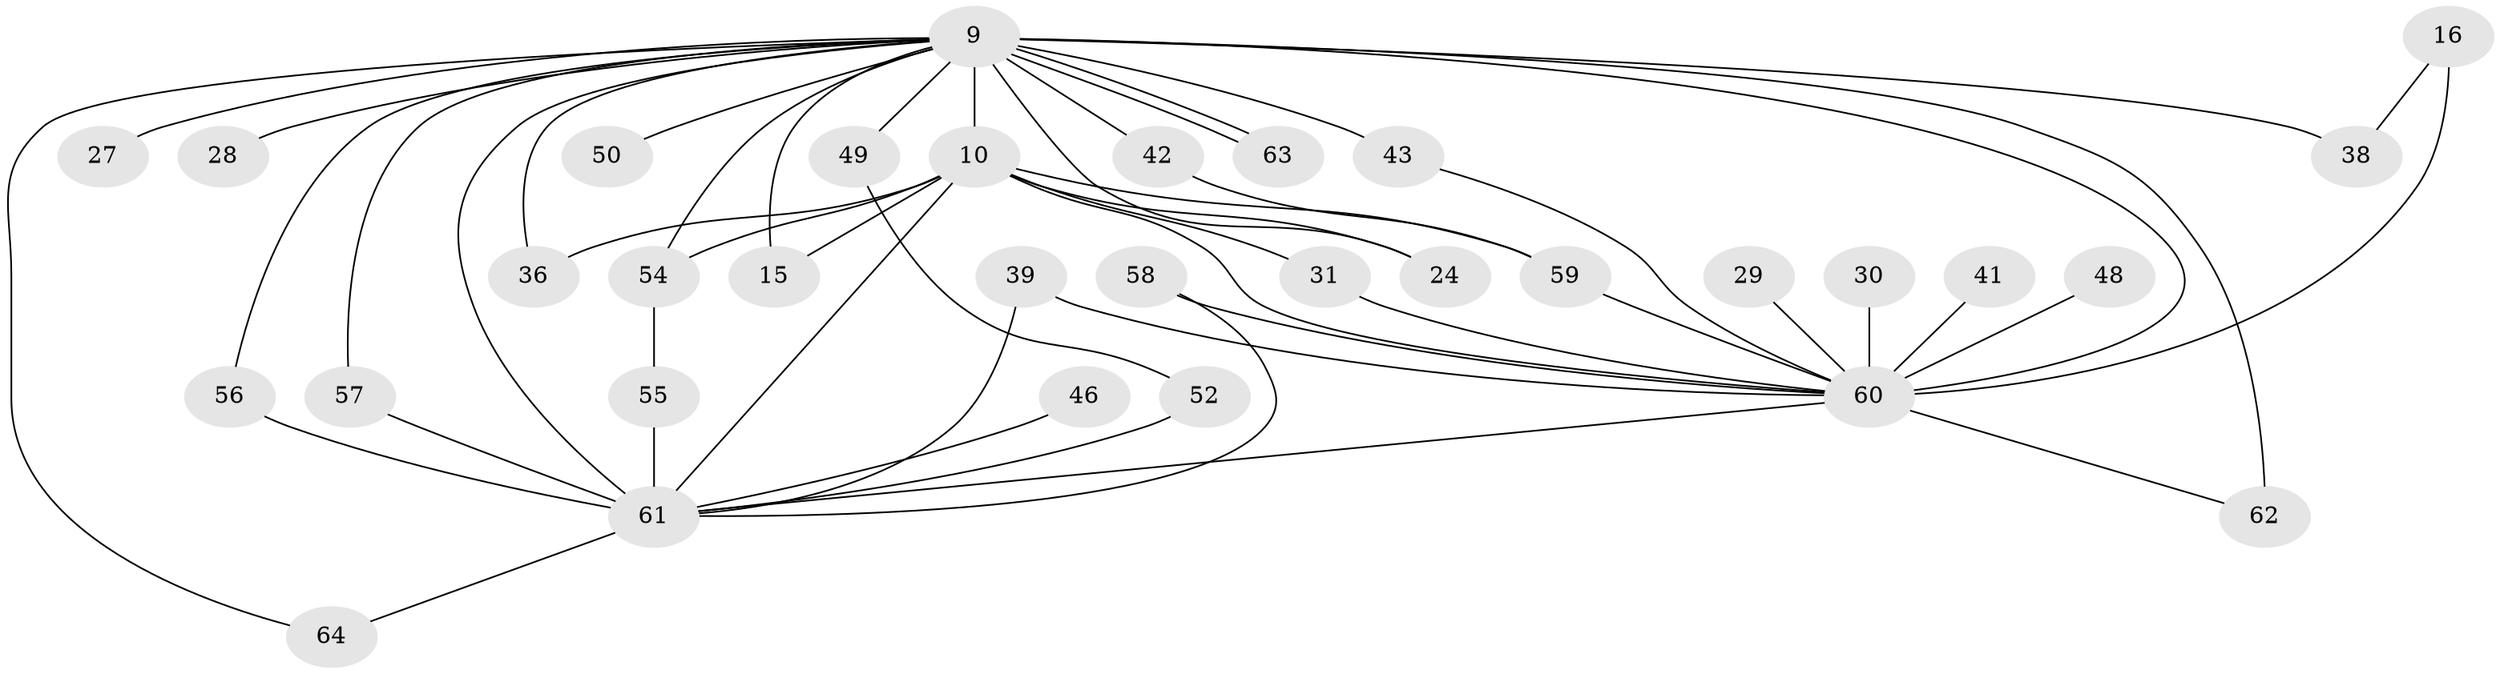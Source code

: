 // original degree distribution, {18: 0.0625, 14: 0.03125, 20: 0.015625, 22: 0.015625, 13: 0.015625, 15: 0.015625, 4: 0.0625, 3: 0.21875, 2: 0.53125, 5: 0.03125}
// Generated by graph-tools (version 1.1) at 2025/43/03/09/25 04:43:52]
// undirected, 32 vertices, 52 edges
graph export_dot {
graph [start="1"]
  node [color=gray90,style=filled];
  9 [super="+4+3"];
  10 [super="+6"];
  15;
  16;
  24 [super="+18"];
  27;
  28;
  29;
  30;
  31 [super="+25"];
  36;
  38 [super="+26+22"];
  39;
  41;
  42;
  43 [super="+12"];
  46;
  48;
  49;
  50;
  52;
  54 [super="+23+19+34"];
  55;
  56;
  57;
  58;
  59 [super="+51"];
  60 [super="+7+35+47"];
  61 [super="+45+53+40"];
  62 [super="+14"];
  63;
  64;
  9 -- 10 [weight=8];
  9 -- 42 [weight=2];
  9 -- 49 [weight=2];
  9 -- 57;
  9 -- 60 [weight=12];
  9 -- 63;
  9 -- 63;
  9 -- 15;
  9 -- 54 [weight=3];
  9 -- 28 [weight=2];
  9 -- 64;
  9 -- 27 [weight=2];
  9 -- 36;
  9 -- 38 [weight=3];
  9 -- 43 [weight=2];
  9 -- 50 [weight=2];
  9 -- 56;
  9 -- 61 [weight=13];
  9 -- 24;
  9 -- 62 [weight=2];
  10 -- 15;
  10 -- 24;
  10 -- 31 [weight=2];
  10 -- 36;
  10 -- 60 [weight=5];
  10 -- 59;
  10 -- 54 [weight=2];
  10 -- 61 [weight=5];
  16 -- 38;
  16 -- 60 [weight=2];
  29 -- 60;
  30 -- 60;
  31 -- 60;
  39 -- 60;
  39 -- 61;
  41 -- 60 [weight=2];
  42 -- 59;
  43 -- 60;
  46 -- 61 [weight=2];
  48 -- 60 [weight=2];
  49 -- 52;
  52 -- 61;
  54 -- 55;
  55 -- 61;
  56 -- 61;
  57 -- 61;
  58 -- 60;
  58 -- 61;
  59 -- 60 [weight=3];
  60 -- 62;
  60 -- 61 [weight=6];
  61 -- 64;
}
